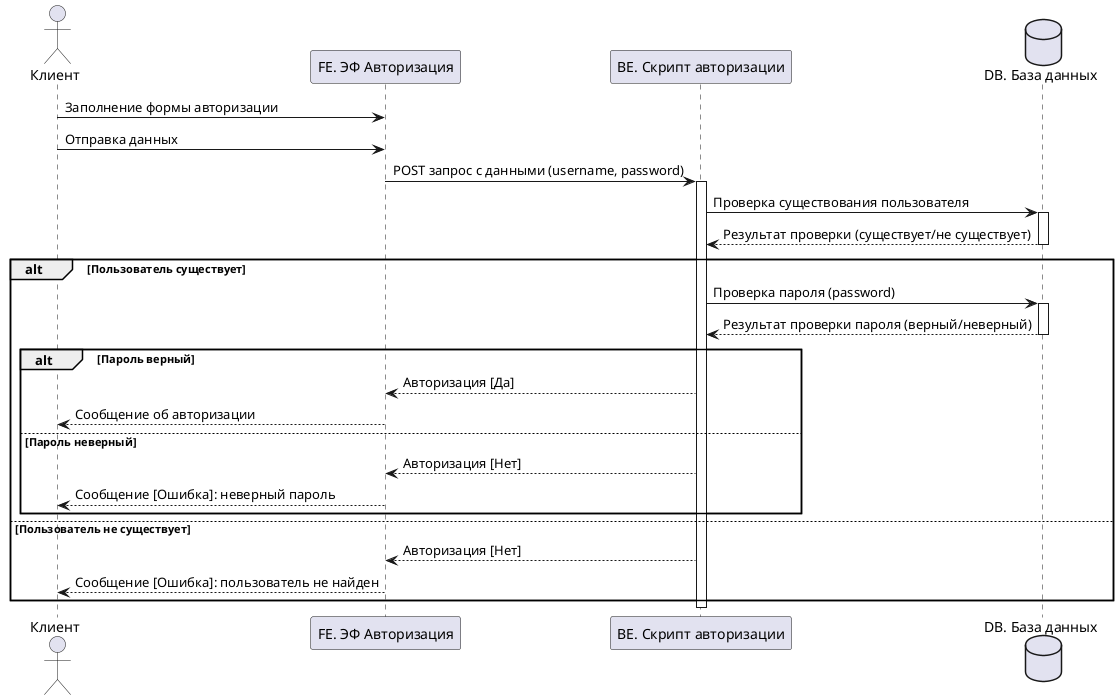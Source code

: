 @startuml
actor "Клиент" as user
participant "FE. ЭФ Авторизация" as auth_form
participant "BE. Скрипт авторизации" as auth_script
database "DB. База данных" as db

user -> auth_form: Заполнение формы авторизации
auth_form <- user: Отправка данных
auth_form -> auth_script: POST запрос с данными (username, password)
activate auth_script

auth_script -> db: Проверка существования пользователя
activate db
db --> auth_script: Результат проверки (существует/не существует)
deactivate db

alt Пользователь существует
    auth_script -> db: Проверка пароля (password)
    activate db
    db --> auth_script: Результат проверки пароля (верный/неверный)
    deactivate db

    alt Пароль верный
        auth_script --> auth_form: Авторизация [Да]
        auth_form --> user: Сообщение об авторизации
    else Пароль неверный
        auth_script --> auth_form: Авторизация [Нет]
        auth_form --> user: Сообщение [Ошибка]: неверный пароль
    end

else Пользователь не существует
    auth_script --> auth_form: Авторизация [Нет]
    auth_form --> user: Сообщение [Ошибка]: пользователь не найден
end

deactivate auth_script
@enduml
